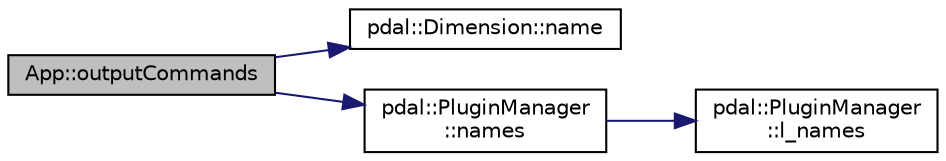 digraph "App::outputCommands"
{
  edge [fontname="Helvetica",fontsize="10",labelfontname="Helvetica",labelfontsize="10"];
  node [fontname="Helvetica",fontsize="10",shape=record];
  rankdir="LR";
  Node1 [label="App::outputCommands",height=0.2,width=0.4,color="black", fillcolor="grey75", style="filled", fontcolor="black"];
  Node1 -> Node2 [color="midnightblue",fontsize="10",style="solid",fontname="Helvetica"];
  Node2 [label="pdal::Dimension::name",height=0.2,width=0.4,color="black", fillcolor="white", style="filled",URL="$namespacepdal_1_1Dimension.html#af3176b0b7e6b4be000317846cf7c2718"];
  Node1 -> Node3 [color="midnightblue",fontsize="10",style="solid",fontname="Helvetica"];
  Node3 [label="pdal::PluginManager\l::names",height=0.2,width=0.4,color="black", fillcolor="white", style="filled",URL="$classpdal_1_1PluginManager.html#a494f92a49079015190f9f8d9e5267779"];
  Node3 -> Node4 [color="midnightblue",fontsize="10",style="solid",fontname="Helvetica"];
  Node4 [label="pdal::PluginManager\l::l_names",height=0.2,width=0.4,color="black", fillcolor="white", style="filled",URL="$classpdal_1_1PluginManager.html#ab1040369e315ab5d6f15033e098e0652"];
}
